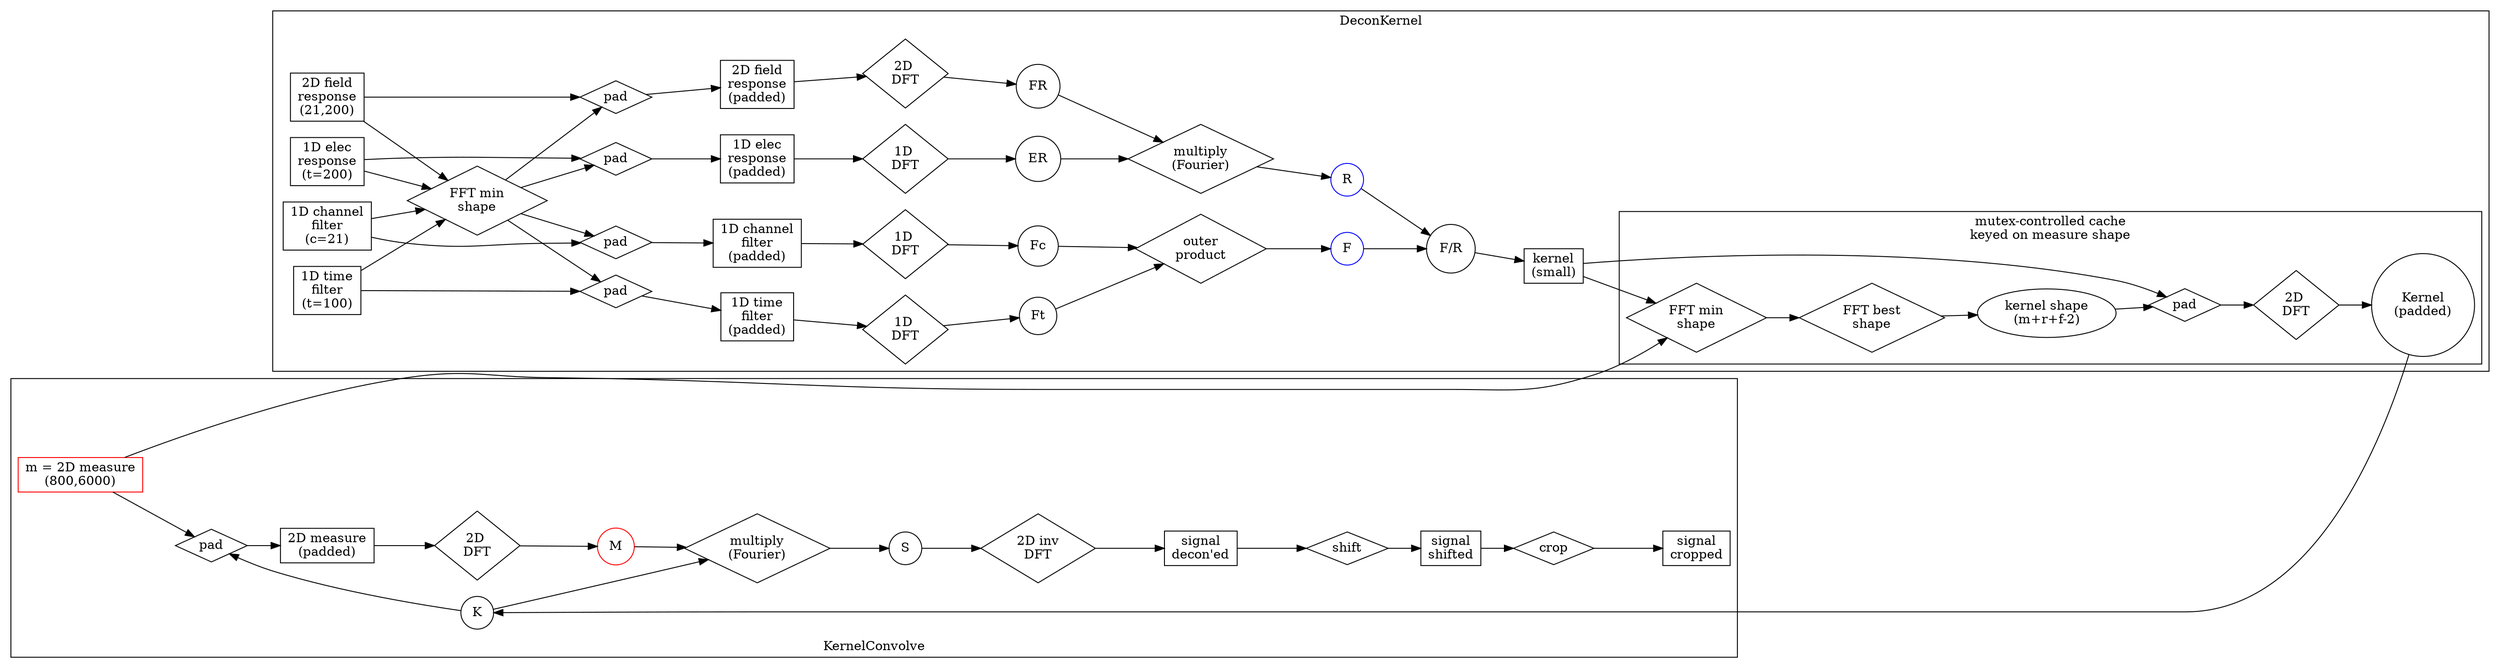 digraph deconflow {
    rankdir=LR
    subgraph cluster_kern {

        label="DeconKernel"
        // interval
        node[shape=box]
        fr[label="2D field\nresponse\n(21,200)"]
        frp[label="2D field\nresponse\n(padded)"]

        er[label="1D elec\nresponse\n(t=200)"]
        erp[label="1D elec\nresponse\n(padded)"]

        fc[label="1D channel\nfilter\n(c=21)"]
        fcp[label="1D channel\nfilter\n(padded)"]
        ft[label="1D time\nfilter\n(t=100)"]
        ftp[label="1D time\nfilter\n(padded)"]

        kernel_align[style=invis]
        {rank=same; fr; er; fc; ft}

        node[shape=ellipse]


        // Fourier
        node[shape=circle]
        R[color=blue]
        ER
        FR
        Fc
        Ft
        F[label="F", color=blue]
        FdivR[label="F/R"]
        fdivr[shape=box,label="kernel\n(small)"]


        // operations
        node[shape=diamond]
        pad_fr[label="pad"]
        pad_er[label="pad"]
        pad_fc[label="pad"]
        pad_ft[label="pad"]

        fft_fr[label="2D \nDFT"]
        fft_er[label="1D \nDFT"]
        fft_fc[label="1D \nDFT"]
        fft_ft[label="1D \nDFT"]
        cross[label="outer\nproduct"]
        fft_shape[label="FFT min\nshape"]
        frer_mult[label="multiply\n(Fourier)"]
        

        subgraph cluster_cache {
            label="mutex-controlled cache\nkeyed on measure shape"

            pad_k[label="pad"]
            fft_shape2[label="FFT min\nshape"]
            best_shape[label="FFT best\nshape"]
            shape_k[label="kernel shape\n(m+r+f-2)", shape=ellipse]
            fft_k[label="2D \nDFT"]
            Kquery[shape=circle, label="Kernel\n(padded)"]
        }
    }

    subgraph cluster_conv {
        label="KernelConvolve"
        labelloc=bottom
        // interval
        node[shape=box]
        m[label="m = 2D measure\n(800,6000)",color=red]
        mp[label="2D measure\n(padded)"]

        sasis[label="signal\ndecon'ed"]
        sfull[label="signal\nshifted"]
        s[label="signal\ncropped"]

        // Fourier
        node[shape=circle]
        M[color=red]
        S
        K

        conv_align[style=invis]
        {rank=same; K; conv_align}

        // operations
        node[shape=diamond]
        pad_m[label="pad"]
        fft_m[label="2D \nDFT"]
        infft[label="2D inv\nDFT"]
        decon[label="multiply\n(Fourier)"]
        shift
        crop
    }

    kernel_align -> conv_align [style=invis,weight=100]
    


    m->pad_m
    pad_m->mp->fft_m->M->decon


    fr->fft_shape
    er->fft_shape
    fc->fft_shape
    ft->fft_shape

    // fft_shape->best_shape
    // bestshape->pad_fr
    // bestshape->pad_er
    // bestshape->pad_fc
    // bestshape->pad_ft


    fft_shape->pad_fr
    fft_shape->pad_er
    fft_shape->pad_fc
    fft_shape->pad_ft

    fr->pad_fr->frp->fft_fr->FR->frer_mult
    er->pad_er->erp->fft_er->ER->frer_mult

    fc->pad_fc->fcp->fft_fc->Fc
    ft->pad_ft->ftp->fft_ft->Ft

    frer_mult->R
    Fc->cross
    Ft->cross
    cross->F
    R->FdivR
    F->FdivR

    FdivR->fdivr


    fdivr->fft_shape2->best_shape->shape_k->pad_k
    fdivr->pad_k
    pad_k->fft_k->Kquery
    Kquery->K
    K->decon
    m->fft_shape2
    //K->pad_m
    pad_m->K[dir=back]

    decon->S->infft->sasis->shift->sfull->crop->s;

}

